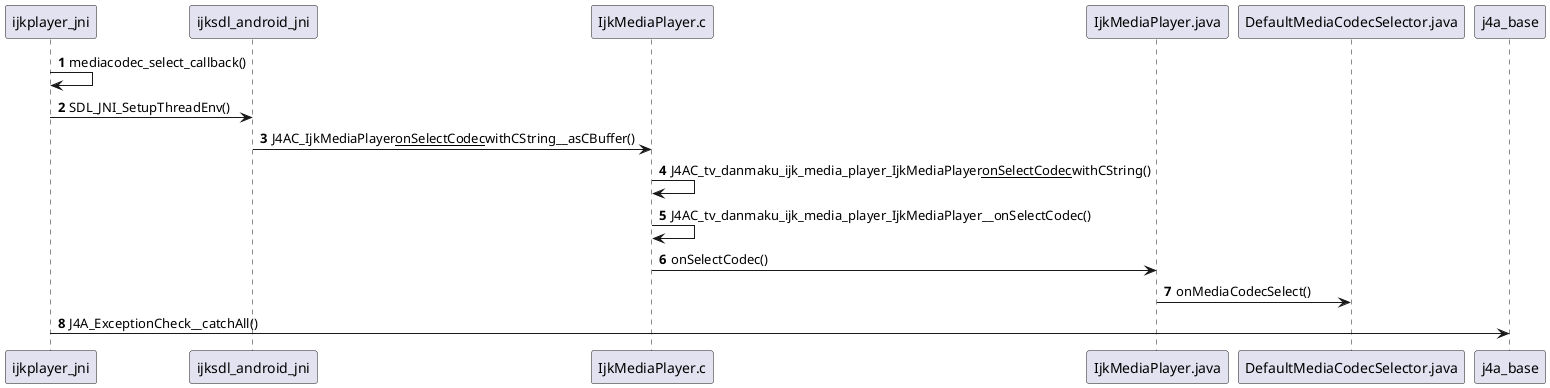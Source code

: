 @startuml
autonumber


ijkplayer_jni -> ijkplayer_jni:mediacodec_select_callback()

ijkplayer_jni -> ijksdl_android_jni:SDL_JNI_SetupThreadEnv()

ijksdl_android_jni -> IjkMediaPlayer.c:J4AC_IjkMediaPlayer__onSelectCodec__withCString__asCBuffer()

IjkMediaPlayer.c -> IjkMediaPlayer.c:J4AC_tv_danmaku_ijk_media_player_IjkMediaPlayer__onSelectCodec__withCString()

IjkMediaPlayer.c -> IjkMediaPlayer.c:J4AC_tv_danmaku_ijk_media_player_IjkMediaPlayer__onSelectCodec()

IjkMediaPlayer.c -> IjkMediaPlayer.java:onSelectCodec()

IjkMediaPlayer.java -> DefaultMediaCodecSelector.java:onMediaCodecSelect()

ijkplayer_jni -> j4a_base:J4A_ExceptionCheck__catchAll()

@enduml